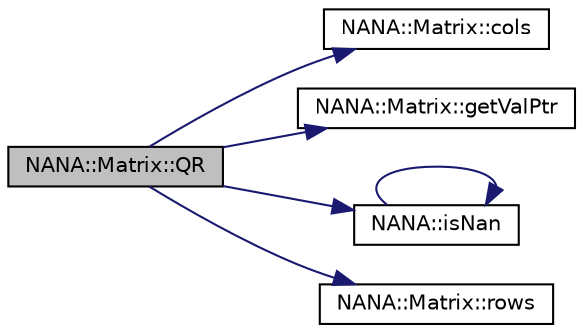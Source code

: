 digraph "NANA::Matrix::QR"
{
 // LATEX_PDF_SIZE
  edge [fontname="Helvetica",fontsize="10",labelfontname="Helvetica",labelfontsize="10"];
  node [fontname="Helvetica",fontsize="10",shape=record];
  rankdir="LR";
  Node1 [label="NANA::Matrix::QR",height=0.2,width=0.4,color="black", fillcolor="grey75", style="filled", fontcolor="black",tooltip="基于豪斯荷尔德变换实现矩阵的QR分解"];
  Node1 -> Node2 [color="midnightblue",fontsize="10",style="solid",fontname="Helvetica"];
  Node2 [label="NANA::Matrix::cols",height=0.2,width=0.4,color="black", fillcolor="white", style="filled",URL="$class_n_a_n_a_1_1_matrix.html#a5e7705b4d776c325b12b0599c021f607",tooltip="获取矩阵的列数"];
  Node1 -> Node3 [color="midnightblue",fontsize="10",style="solid",fontname="Helvetica"];
  Node3 [label="NANA::Matrix::getValPtr",height=0.2,width=0.4,color="black", fillcolor="white", style="filled",URL="$class_n_a_n_a_1_1_matrix.html#ad485083f69fb71a764e8985322b8fb3e",tooltip="获取值的指针"];
  Node1 -> Node4 [color="midnightblue",fontsize="10",style="solid",fontname="Helvetica"];
  Node4 [label="NANA::isNan",height=0.2,width=0.4,color="black", fillcolor="white", style="filled",URL="$nadef_8hpp.html#aa2149b68acd7bfce1083b123f93a1ee6",tooltip="判断一个数是否是Not a number"];
  Node4 -> Node4 [color="midnightblue",fontsize="10",style="solid",fontname="Helvetica"];
  Node1 -> Node5 [color="midnightblue",fontsize="10",style="solid",fontname="Helvetica"];
  Node5 [label="NANA::Matrix::rows",height=0.2,width=0.4,color="black", fillcolor="white", style="filled",URL="$class_n_a_n_a_1_1_matrix.html#a59af2b31be0c8625466dea7fa5a36afa",tooltip="获取矩阵的行数"];
}
